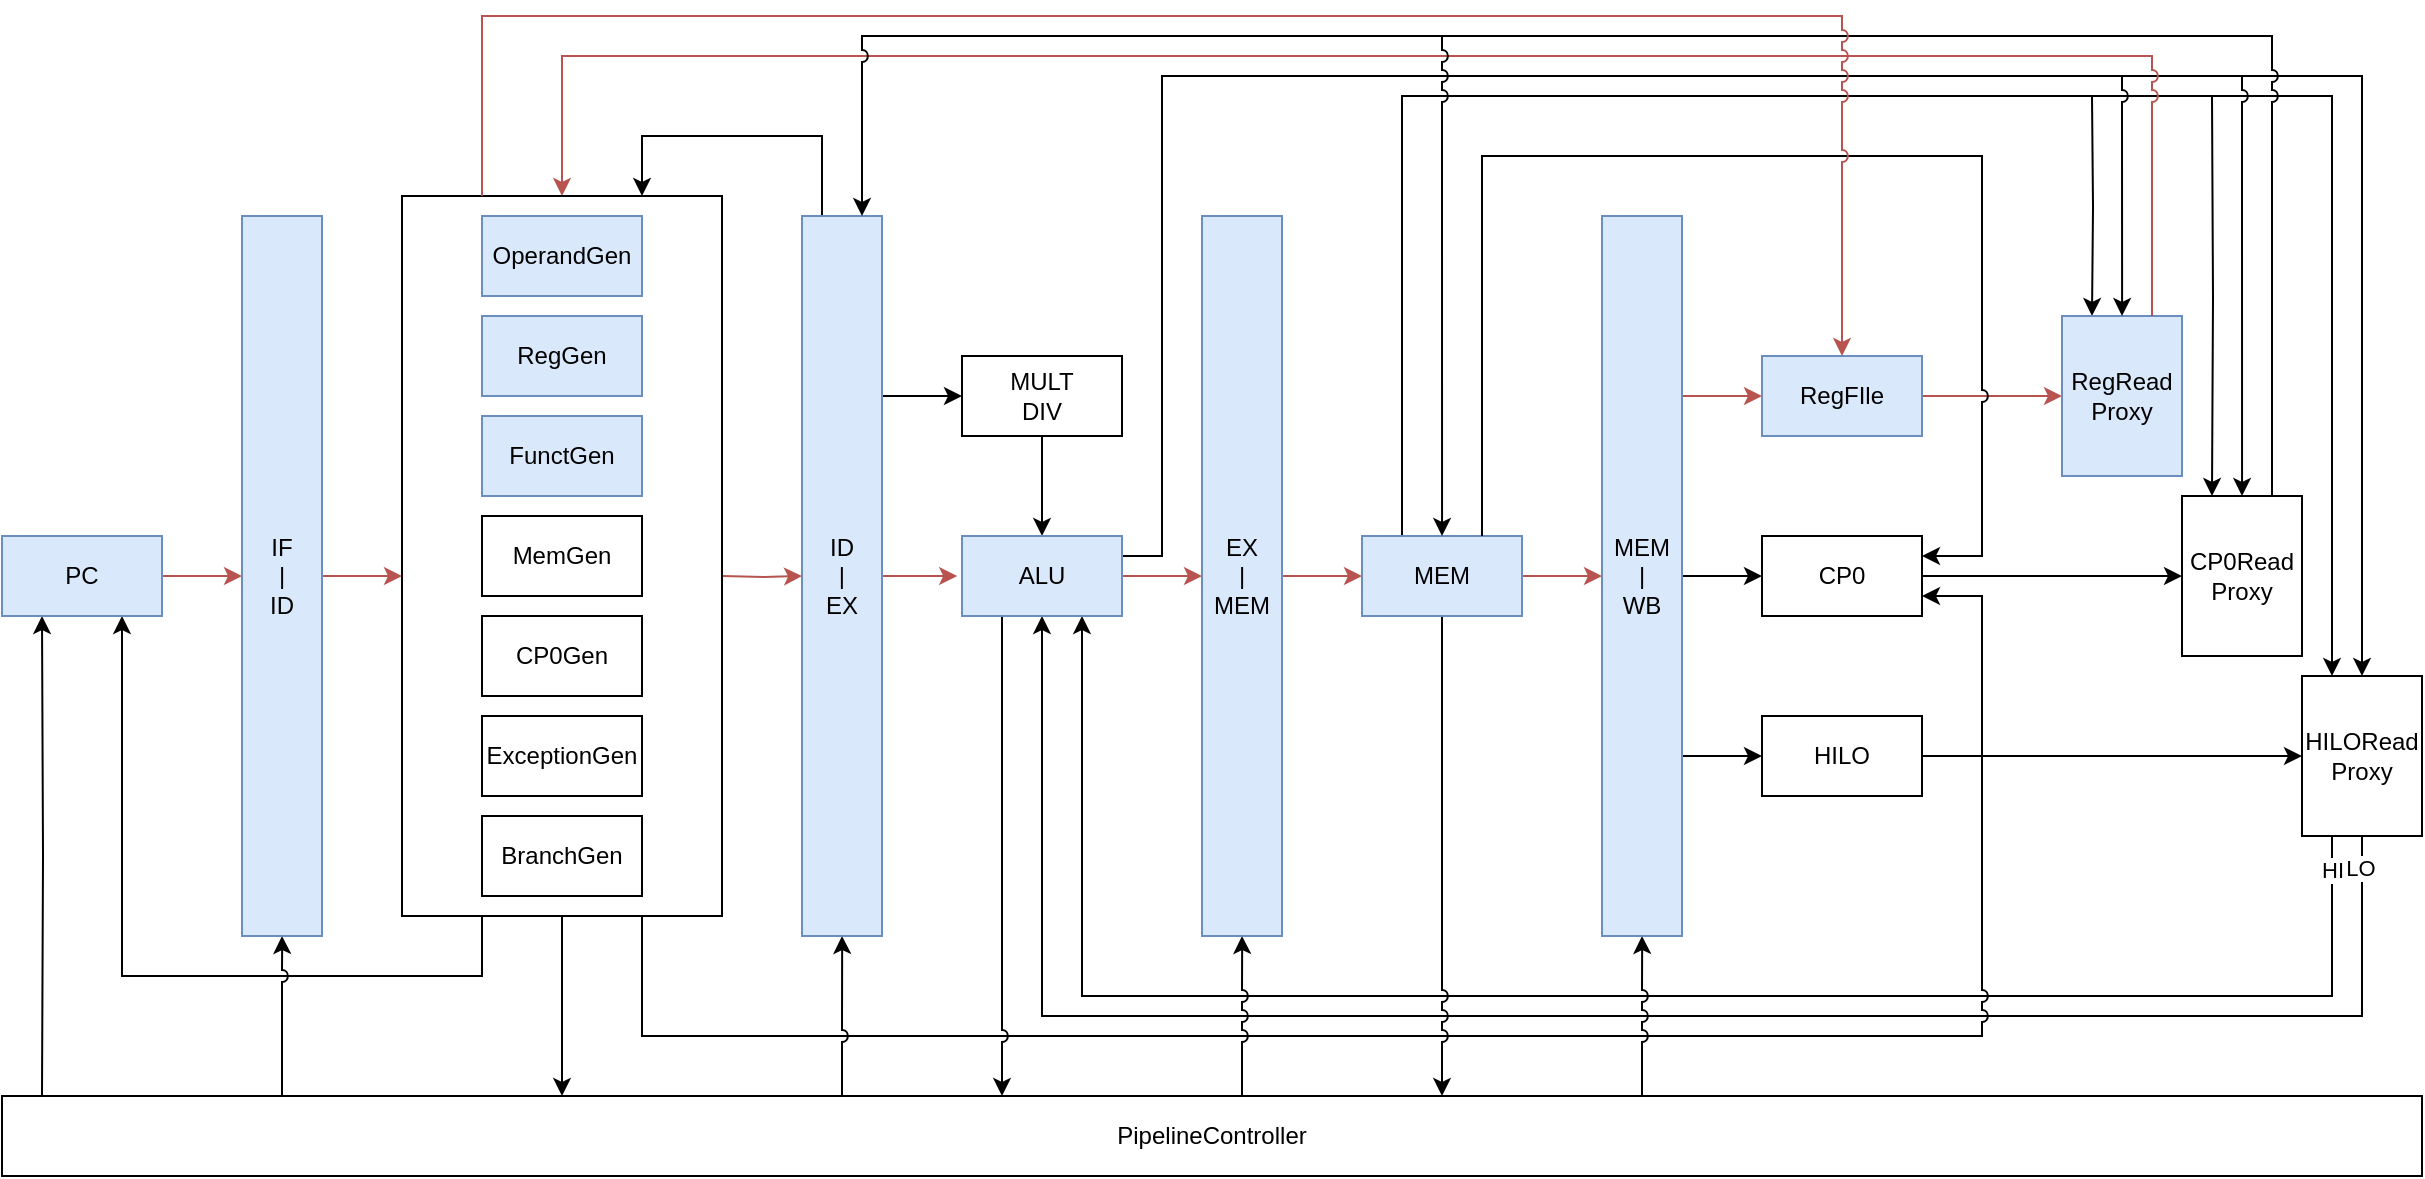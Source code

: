 <mxfile version="14.4.3" type="github">
  <diagram id="Vwi1EXBxK2TPIhp4Lb0i" name="Page-1">
    <mxGraphModel dx="1263" dy="1049" grid="1" gridSize="10" guides="1" tooltips="1" connect="1" arrows="1" fold="1" page="1" pageScale="1" pageWidth="1654" pageHeight="1169" math="0" shadow="0">
      <root>
        <mxCell id="0" />
        <mxCell id="1" parent="0" />
        <mxCell id="ojZRrKEfwaqTqY8flWgd-1" value="" style="endArrow=none;html=1;" parent="1" edge="1">
          <mxGeometry width="50" height="50" relative="1" as="geometry">
            <mxPoint x="1350" y="220" as="sourcePoint" />
            <mxPoint x="1410" y="220" as="targetPoint" />
          </mxGeometry>
        </mxCell>
        <mxCell id="ojZRrKEfwaqTqY8flWgd-2" value="" style="endArrow=none;html=1;" parent="1" edge="1">
          <mxGeometry width="50" height="50" relative="1" as="geometry">
            <mxPoint x="1335" y="230" as="sourcePoint" />
            <mxPoint x="1395" y="230" as="targetPoint" />
          </mxGeometry>
        </mxCell>
        <mxCell id="ojZRrKEfwaqTqY8flWgd-3" value="" style="endArrow=none;html=1;exitX=1;exitY=0.25;exitDx=0;exitDy=0;jumpStyle=arc;rounded=0;" parent="1" source="ojZRrKEfwaqTqY8flWgd-39" edge="1">
          <mxGeometry width="50" height="50" relative="1" as="geometry">
            <mxPoint x="850" y="330" as="sourcePoint" />
            <mxPoint x="1351.333" y="220" as="targetPoint" />
            <Array as="points">
              <mxPoint x="870" y="460" />
              <mxPoint x="870" y="220" />
            </Array>
          </mxGeometry>
        </mxCell>
        <mxCell id="ojZRrKEfwaqTqY8flWgd-4" value="" style="endArrow=none;html=1;exitX=0.25;exitY=0;exitDx=0;exitDy=0;rounded=0;" parent="1" source="ojZRrKEfwaqTqY8flWgd-42" edge="1">
          <mxGeometry width="50" height="50" relative="1" as="geometry">
            <mxPoint x="985" y="450" as="sourcePoint" />
            <mxPoint x="1335" y="230" as="targetPoint" />
            <Array as="points">
              <mxPoint x="990" y="230" />
            </Array>
          </mxGeometry>
        </mxCell>
        <mxCell id="ojZRrKEfwaqTqY8flWgd-5" style="edgeStyle=orthogonalEdgeStyle;rounded=0;orthogonalLoop=1;jettySize=auto;html=1;exitX=0.5;exitY=1;exitDx=0;exitDy=0;entryX=0.5;entryY=1;entryDx=0;entryDy=0;" parent="1" source="ojZRrKEfwaqTqY8flWgd-53" target="ojZRrKEfwaqTqY8flWgd-39" edge="1">
          <mxGeometry relative="1" as="geometry">
            <Array as="points">
              <mxPoint x="1470" y="690" />
              <mxPoint x="810" y="690" />
            </Array>
          </mxGeometry>
        </mxCell>
        <mxCell id="ojZRrKEfwaqTqY8flWgd-6" value="LO" style="edgeLabel;html=1;align=center;verticalAlign=middle;resizable=0;points=[];" parent="ojZRrKEfwaqTqY8flWgd-5" vertex="1" connectable="0">
          <mxGeometry x="-0.967" y="-1" relative="1" as="geometry">
            <mxPoint as="offset" />
          </mxGeometry>
        </mxCell>
        <mxCell id="ojZRrKEfwaqTqY8flWgd-7" style="edgeStyle=orthogonalEdgeStyle;rounded=0;orthogonalLoop=1;jettySize=auto;html=1;exitX=0.25;exitY=1;exitDx=0;exitDy=0;entryX=0.75;entryY=1;entryDx=0;entryDy=0;" parent="1" source="ojZRrKEfwaqTqY8flWgd-53" target="ojZRrKEfwaqTqY8flWgd-39" edge="1">
          <mxGeometry relative="1" as="geometry">
            <Array as="points">
              <mxPoint x="1455" y="680" />
              <mxPoint x="830" y="680" />
            </Array>
          </mxGeometry>
        </mxCell>
        <mxCell id="ojZRrKEfwaqTqY8flWgd-8" value="HI" style="edgeLabel;html=1;align=center;verticalAlign=middle;resizable=0;points=[];" parent="ojZRrKEfwaqTqY8flWgd-7" vertex="1" connectable="0">
          <mxGeometry x="-0.962" relative="1" as="geometry">
            <mxPoint as="offset" />
          </mxGeometry>
        </mxCell>
        <mxCell id="ojZRrKEfwaqTqY8flWgd-9" style="edgeStyle=orthogonalEdgeStyle;rounded=0;orthogonalLoop=1;jettySize=auto;html=1;entryX=0.75;entryY=1;entryDx=0;entryDy=0;" parent="1" source="ojZRrKEfwaqTqY8flWgd-59" target="ojZRrKEfwaqTqY8flWgd-16" edge="1">
          <mxGeometry relative="1" as="geometry">
            <Array as="points">
              <mxPoint x="530" y="670" />
              <mxPoint x="350" y="670" />
            </Array>
            <mxPoint x="510" y="660" as="sourcePoint" />
          </mxGeometry>
        </mxCell>
        <mxCell id="ojZRrKEfwaqTqY8flWgd-10" style="edgeStyle=orthogonalEdgeStyle;rounded=0;orthogonalLoop=1;jettySize=auto;html=1;entryX=1;entryY=0.75;entryDx=0;entryDy=0;jumpStyle=arc;" parent="1" source="ojZRrKEfwaqTqY8flWgd-59" target="ojZRrKEfwaqTqY8flWgd-46" edge="1">
          <mxGeometry relative="1" as="geometry">
            <Array as="points">
              <mxPoint x="610" y="700" />
              <mxPoint x="1280" y="700" />
              <mxPoint x="1280" y="480" />
            </Array>
            <mxPoint x="630" y="680" as="sourcePoint" />
          </mxGeometry>
        </mxCell>
        <mxCell id="ojZRrKEfwaqTqY8flWgd-11" style="edgeStyle=orthogonalEdgeStyle;rounded=0;orthogonalLoop=1;jettySize=auto;html=1;jumpStyle=arc;" parent="1" target="ojZRrKEfwaqTqY8flWgd-53" edge="1">
          <mxGeometry relative="1" as="geometry">
            <Array as="points">
              <mxPoint x="1470" y="220" />
            </Array>
            <mxPoint x="1410" y="220" as="sourcePoint" />
          </mxGeometry>
        </mxCell>
        <mxCell id="ojZRrKEfwaqTqY8flWgd-12" style="edgeStyle=orthogonalEdgeStyle;rounded=0;orthogonalLoop=1;jettySize=auto;html=1;entryX=0.25;entryY=0;entryDx=0;entryDy=0;endFill=1;snapToPoint=0;" parent="1" target="ojZRrKEfwaqTqY8flWgd-53" edge="1">
          <mxGeometry relative="1" as="geometry">
            <Array as="points">
              <mxPoint x="1455" y="230" />
            </Array>
            <mxPoint x="1395" y="230" as="sourcePoint" />
          </mxGeometry>
        </mxCell>
        <mxCell id="ojZRrKEfwaqTqY8flWgd-13" value="PipelineController" style="rounded=0;whiteSpace=wrap;html=1;direction=south;" parent="1" vertex="1">
          <mxGeometry x="290" y="730" width="1210" height="40" as="geometry" />
        </mxCell>
        <mxCell id="ojZRrKEfwaqTqY8flWgd-14" style="edgeStyle=orthogonalEdgeStyle;rounded=0;orthogonalLoop=1;jettySize=auto;html=1;exitX=1;exitY=0.5;exitDx=0;exitDy=0;fillColor=#f8cecc;strokeColor=#b85450;" parent="1" source="ojZRrKEfwaqTqY8flWgd-16" target="ojZRrKEfwaqTqY8flWgd-19" edge="1">
          <mxGeometry relative="1" as="geometry" />
        </mxCell>
        <mxCell id="ojZRrKEfwaqTqY8flWgd-15" style="edgeStyle=orthogonalEdgeStyle;rounded=0;orthogonalLoop=1;jettySize=auto;html=1;entryX=0.25;entryY=1;entryDx=0;entryDy=0;" parent="1" target="ojZRrKEfwaqTqY8flWgd-16" edge="1">
          <mxGeometry relative="1" as="geometry">
            <mxPoint x="310" y="730" as="sourcePoint" />
          </mxGeometry>
        </mxCell>
        <mxCell id="ojZRrKEfwaqTqY8flWgd-16" value="PC" style="rounded=0;whiteSpace=wrap;html=1;fillColor=#dae8fc;strokeColor=#6c8ebf;" parent="1" vertex="1">
          <mxGeometry x="290" y="450" width="80" height="40" as="geometry" />
        </mxCell>
        <mxCell id="ojZRrKEfwaqTqY8flWgd-17" style="edgeStyle=orthogonalEdgeStyle;rounded=0;orthogonalLoop=1;jettySize=auto;html=1;exitX=1;exitY=0.5;exitDx=0;exitDy=0;entryX=0;entryY=0.5;entryDx=0;entryDy=0;fillColor=#f8cecc;strokeColor=#b85450;" parent="1" source="ojZRrKEfwaqTqY8flWgd-19" edge="1">
          <mxGeometry relative="1" as="geometry">
            <mxPoint x="490" y="470" as="targetPoint" />
          </mxGeometry>
        </mxCell>
        <mxCell id="ojZRrKEfwaqTqY8flWgd-18" style="edgeStyle=orthogonalEdgeStyle;rounded=0;orthogonalLoop=1;jettySize=auto;html=1;entryX=0.5;entryY=1;entryDx=0;entryDy=0;jumpStyle=arc;" parent="1" target="ojZRrKEfwaqTqY8flWgd-19" edge="1">
          <mxGeometry relative="1" as="geometry">
            <mxPoint x="430" y="730" as="sourcePoint" />
          </mxGeometry>
        </mxCell>
        <mxCell id="ojZRrKEfwaqTqY8flWgd-19" value="IF&lt;br&gt;|&lt;br&gt;ID" style="rounded=0;whiteSpace=wrap;html=1;fillColor=#dae8fc;strokeColor=#6c8ebf;" parent="1" vertex="1">
          <mxGeometry x="410" y="290" width="40" height="360" as="geometry" />
        </mxCell>
        <mxCell id="ojZRrKEfwaqTqY8flWgd-20" style="edgeStyle=orthogonalEdgeStyle;rounded=0;orthogonalLoop=1;jettySize=auto;html=1;exitX=1;exitY=0.25;exitDx=0;exitDy=0;entryX=0;entryY=0.5;entryDx=0;entryDy=0;" parent="1" source="ojZRrKEfwaqTqY8flWgd-24" target="ojZRrKEfwaqTqY8flWgd-36" edge="1">
          <mxGeometry relative="1" as="geometry" />
        </mxCell>
        <mxCell id="ojZRrKEfwaqTqY8flWgd-21" style="edgeStyle=orthogonalEdgeStyle;rounded=0;orthogonalLoop=1;jettySize=auto;html=1;exitX=1;exitY=0.5;exitDx=0;exitDy=0;entryX=-0.03;entryY=0.482;entryDx=0;entryDy=0;entryPerimeter=0;fillColor=#f8cecc;strokeColor=#b85450;" parent="1" source="ojZRrKEfwaqTqY8flWgd-24" target="ojZRrKEfwaqTqY8flWgd-39" edge="1">
          <mxGeometry relative="1" as="geometry" />
        </mxCell>
        <mxCell id="ojZRrKEfwaqTqY8flWgd-22" style="edgeStyle=orthogonalEdgeStyle;rounded=0;orthogonalLoop=1;jettySize=auto;html=1;entryX=0.5;entryY=1;entryDx=0;entryDy=0;jumpStyle=arc;" parent="1" target="ojZRrKEfwaqTqY8flWgd-24" edge="1">
          <mxGeometry relative="1" as="geometry">
            <mxPoint x="710" y="730" as="sourcePoint" />
          </mxGeometry>
        </mxCell>
        <mxCell id="ojZRrKEfwaqTqY8flWgd-23" style="edgeStyle=orthogonalEdgeStyle;rounded=0;orthogonalLoop=1;jettySize=auto;html=1;exitX=0.25;exitY=0;exitDx=0;exitDy=0;entryX=0.75;entryY=0;entryDx=0;entryDy=0;" parent="1" source="ojZRrKEfwaqTqY8flWgd-24" target="ojZRrKEfwaqTqY8flWgd-59" edge="1">
          <mxGeometry relative="1" as="geometry">
            <Array as="points">
              <mxPoint x="700" y="250" />
              <mxPoint x="610" y="250" />
            </Array>
            <mxPoint x="630" y="250" as="targetPoint" />
          </mxGeometry>
        </mxCell>
        <mxCell id="ojZRrKEfwaqTqY8flWgd-24" value="ID&lt;br&gt;|&lt;br&gt;EX" style="rounded=0;whiteSpace=wrap;html=1;fillColor=#dae8fc;strokeColor=#6c8ebf;" parent="1" vertex="1">
          <mxGeometry x="690" y="290" width="40" height="360" as="geometry" />
        </mxCell>
        <mxCell id="ojZRrKEfwaqTqY8flWgd-25" style="edgeStyle=orthogonalEdgeStyle;rounded=0;orthogonalLoop=1;jettySize=auto;html=1;exitX=1;exitY=0.5;exitDx=0;exitDy=0;entryX=0;entryY=0.5;entryDx=0;entryDy=0;fillColor=#f8cecc;strokeColor=#b85450;" parent="1" source="ojZRrKEfwaqTqY8flWgd-27" target="ojZRrKEfwaqTqY8flWgd-42" edge="1">
          <mxGeometry relative="1" as="geometry" />
        </mxCell>
        <mxCell id="ojZRrKEfwaqTqY8flWgd-26" style="edgeStyle=orthogonalEdgeStyle;rounded=0;orthogonalLoop=1;jettySize=auto;html=1;entryX=0.5;entryY=1;entryDx=0;entryDy=0;jumpStyle=arc;" parent="1" target="ojZRrKEfwaqTqY8flWgd-27" edge="1">
          <mxGeometry relative="1" as="geometry">
            <mxPoint x="910" y="730" as="sourcePoint" />
          </mxGeometry>
        </mxCell>
        <mxCell id="ojZRrKEfwaqTqY8flWgd-27" value="EX&lt;br&gt;|&lt;br&gt;MEM" style="rounded=0;whiteSpace=wrap;html=1;fillColor=#dae8fc;strokeColor=#6c8ebf;" parent="1" vertex="1">
          <mxGeometry x="890" y="290" width="40" height="360" as="geometry" />
        </mxCell>
        <mxCell id="ojZRrKEfwaqTqY8flWgd-28" style="edgeStyle=orthogonalEdgeStyle;rounded=0;orthogonalLoop=1;jettySize=auto;html=1;exitX=1;exitY=0.5;exitDx=0;exitDy=0;entryX=0;entryY=0.5;entryDx=0;entryDy=0;" parent="1" source="ojZRrKEfwaqTqY8flWgd-32" target="ojZRrKEfwaqTqY8flWgd-46" edge="1">
          <mxGeometry relative="1" as="geometry" />
        </mxCell>
        <mxCell id="ojZRrKEfwaqTqY8flWgd-29" style="edgeStyle=orthogonalEdgeStyle;rounded=0;orthogonalLoop=1;jettySize=auto;html=1;exitX=1;exitY=0.25;exitDx=0;exitDy=0;entryX=0;entryY=0.5;entryDx=0;entryDy=0;fillColor=#f8cecc;strokeColor=#b85450;" parent="1" source="ojZRrKEfwaqTqY8flWgd-32" target="ojZRrKEfwaqTqY8flWgd-44" edge="1">
          <mxGeometry relative="1" as="geometry" />
        </mxCell>
        <mxCell id="ojZRrKEfwaqTqY8flWgd-30" style="edgeStyle=orthogonalEdgeStyle;rounded=0;orthogonalLoop=1;jettySize=auto;html=1;exitX=1;exitY=0.75;exitDx=0;exitDy=0;entryX=0;entryY=0.5;entryDx=0;entryDy=0;" parent="1" source="ojZRrKEfwaqTqY8flWgd-32" target="ojZRrKEfwaqTqY8flWgd-48" edge="1">
          <mxGeometry relative="1" as="geometry" />
        </mxCell>
        <mxCell id="ojZRrKEfwaqTqY8flWgd-31" style="edgeStyle=orthogonalEdgeStyle;rounded=0;orthogonalLoop=1;jettySize=auto;html=1;entryX=0.5;entryY=1;entryDx=0;entryDy=0;jumpStyle=arc;" parent="1" target="ojZRrKEfwaqTqY8flWgd-32" edge="1">
          <mxGeometry relative="1" as="geometry">
            <mxPoint x="1110" y="730" as="sourcePoint" />
          </mxGeometry>
        </mxCell>
        <mxCell id="ojZRrKEfwaqTqY8flWgd-32" value="MEM&lt;br&gt;|&lt;br&gt;WB" style="rounded=0;whiteSpace=wrap;html=1;fillColor=#dae8fc;strokeColor=#6c8ebf;" parent="1" vertex="1">
          <mxGeometry x="1090" y="290" width="40" height="360" as="geometry" />
        </mxCell>
        <mxCell id="ojZRrKEfwaqTqY8flWgd-33" style="edgeStyle=orthogonalEdgeStyle;rounded=0;orthogonalLoop=1;jettySize=auto;html=1;exitX=1;exitY=0.5;exitDx=0;exitDy=0;entryX=0;entryY=0.5;entryDx=0;entryDy=0;fillColor=#f8cecc;strokeColor=#b85450;" parent="1" target="ojZRrKEfwaqTqY8flWgd-24" edge="1">
          <mxGeometry relative="1" as="geometry">
            <mxPoint x="650" y="470" as="sourcePoint" />
          </mxGeometry>
        </mxCell>
        <mxCell id="ojZRrKEfwaqTqY8flWgd-34" style="edgeStyle=orthogonalEdgeStyle;rounded=0;orthogonalLoop=1;jettySize=auto;html=1;exitX=0.5;exitY=1;exitDx=0;exitDy=0;" parent="1" source="ojZRrKEfwaqTqY8flWgd-59" edge="1">
          <mxGeometry relative="1" as="geometry">
            <mxPoint x="610" y="670" as="sourcePoint" />
            <mxPoint x="570" y="730" as="targetPoint" />
            <Array as="points">
              <mxPoint x="570" y="730" />
            </Array>
          </mxGeometry>
        </mxCell>
        <mxCell id="ojZRrKEfwaqTqY8flWgd-35" style="edgeStyle=orthogonalEdgeStyle;rounded=0;orthogonalLoop=1;jettySize=auto;html=1;exitX=0.5;exitY=1;exitDx=0;exitDy=0;entryX=0.5;entryY=0;entryDx=0;entryDy=0;" parent="1" source="ojZRrKEfwaqTqY8flWgd-36" target="ojZRrKEfwaqTqY8flWgd-39" edge="1">
          <mxGeometry relative="1" as="geometry" />
        </mxCell>
        <mxCell id="ojZRrKEfwaqTqY8flWgd-36" value="MULT&lt;br&gt;DIV" style="rounded=0;whiteSpace=wrap;html=1;" parent="1" vertex="1">
          <mxGeometry x="770" y="360" width="80" height="40" as="geometry" />
        </mxCell>
        <mxCell id="ojZRrKEfwaqTqY8flWgd-37" style="edgeStyle=orthogonalEdgeStyle;rounded=0;orthogonalLoop=1;jettySize=auto;html=1;exitX=1;exitY=0.5;exitDx=0;exitDy=0;entryX=0;entryY=0.5;entryDx=0;entryDy=0;fillColor=#f8cecc;strokeColor=#b85450;" parent="1" source="ojZRrKEfwaqTqY8flWgd-39" target="ojZRrKEfwaqTqY8flWgd-27" edge="1">
          <mxGeometry relative="1" as="geometry" />
        </mxCell>
        <mxCell id="ojZRrKEfwaqTqY8flWgd-38" style="edgeStyle=orthogonalEdgeStyle;rounded=0;orthogonalLoop=1;jettySize=auto;html=1;exitX=0.25;exitY=1;exitDx=0;exitDy=0;jumpStyle=arc;" parent="1" source="ojZRrKEfwaqTqY8flWgd-39" edge="1">
          <mxGeometry relative="1" as="geometry">
            <mxPoint x="790" y="730" as="targetPoint" />
          </mxGeometry>
        </mxCell>
        <mxCell id="ojZRrKEfwaqTqY8flWgd-39" value="ALU" style="rounded=0;whiteSpace=wrap;html=1;fillColor=#dae8fc;strokeColor=#6c8ebf;" parent="1" vertex="1">
          <mxGeometry x="770" y="450" width="80" height="40" as="geometry" />
        </mxCell>
        <mxCell id="ojZRrKEfwaqTqY8flWgd-40" style="edgeStyle=orthogonalEdgeStyle;rounded=0;orthogonalLoop=1;jettySize=auto;html=1;exitX=1;exitY=0.5;exitDx=0;exitDy=0;entryX=0;entryY=0.5;entryDx=0;entryDy=0;fillColor=#f8cecc;strokeColor=#b85450;" parent="1" source="ojZRrKEfwaqTqY8flWgd-42" target="ojZRrKEfwaqTqY8flWgd-32" edge="1">
          <mxGeometry relative="1" as="geometry" />
        </mxCell>
        <mxCell id="ojZRrKEfwaqTqY8flWgd-41" style="edgeStyle=orthogonalEdgeStyle;rounded=0;orthogonalLoop=1;jettySize=auto;html=1;exitX=0.5;exitY=1;exitDx=0;exitDy=0;jumpStyle=arc;" parent="1" source="ojZRrKEfwaqTqY8flWgd-42" edge="1">
          <mxGeometry relative="1" as="geometry">
            <mxPoint x="1010" y="730" as="targetPoint" />
          </mxGeometry>
        </mxCell>
        <mxCell id="ojZRrKEfwaqTqY8flWgd-42" value="MEM" style="rounded=0;whiteSpace=wrap;html=1;fillColor=#dae8fc;strokeColor=#6c8ebf;" parent="1" vertex="1">
          <mxGeometry x="970" y="450" width="80" height="40" as="geometry" />
        </mxCell>
        <mxCell id="ojZRrKEfwaqTqY8flWgd-43" style="edgeStyle=orthogonalEdgeStyle;rounded=0;orthogonalLoop=1;jettySize=auto;html=1;exitX=1;exitY=0.5;exitDx=0;exitDy=0;entryX=0;entryY=0.5;entryDx=0;entryDy=0;fillColor=#f8cecc;strokeColor=#b85450;" parent="1" source="ojZRrKEfwaqTqY8flWgd-44" target="ojZRrKEfwaqTqY8flWgd-50" edge="1">
          <mxGeometry relative="1" as="geometry" />
        </mxCell>
        <mxCell id="ojZRrKEfwaqTqY8flWgd-44" value="RegFIle" style="rounded=0;whiteSpace=wrap;html=1;fillColor=#dae8fc;strokeColor=#6c8ebf;" parent="1" vertex="1">
          <mxGeometry x="1170" y="360" width="80" height="40" as="geometry" />
        </mxCell>
        <mxCell id="ojZRrKEfwaqTqY8flWgd-45" style="edgeStyle=orthogonalEdgeStyle;rounded=0;orthogonalLoop=1;jettySize=auto;html=1;exitX=1;exitY=0.5;exitDx=0;exitDy=0;entryX=0;entryY=0.5;entryDx=0;entryDy=0;" parent="1" source="ojZRrKEfwaqTqY8flWgd-46" target="ojZRrKEfwaqTqY8flWgd-52" edge="1">
          <mxGeometry relative="1" as="geometry" />
        </mxCell>
        <mxCell id="ojZRrKEfwaqTqY8flWgd-46" value="CP0" style="rounded=0;whiteSpace=wrap;html=1;" parent="1" vertex="1">
          <mxGeometry x="1170" y="450" width="80" height="40" as="geometry" />
        </mxCell>
        <mxCell id="ojZRrKEfwaqTqY8flWgd-47" style="edgeStyle=orthogonalEdgeStyle;rounded=0;orthogonalLoop=1;jettySize=auto;html=1;exitX=1;exitY=0.5;exitDx=0;exitDy=0;entryX=0;entryY=0.5;entryDx=0;entryDy=0;" parent="1" source="ojZRrKEfwaqTqY8flWgd-48" target="ojZRrKEfwaqTqY8flWgd-53" edge="1">
          <mxGeometry relative="1" as="geometry" />
        </mxCell>
        <mxCell id="ojZRrKEfwaqTqY8flWgd-48" value="HILO" style="rounded=0;whiteSpace=wrap;html=1;" parent="1" vertex="1">
          <mxGeometry x="1170" y="540" width="80" height="40" as="geometry" />
        </mxCell>
        <mxCell id="ojZRrKEfwaqTqY8flWgd-49" style="edgeStyle=orthogonalEdgeStyle;rounded=0;orthogonalLoop=1;jettySize=auto;html=1;exitX=0.25;exitY=0;exitDx=0;exitDy=0;entryX=0.25;entryY=0;entryDx=0;entryDy=0;" parent="1" target="ojZRrKEfwaqTqY8flWgd-50" edge="1">
          <mxGeometry relative="1" as="geometry">
            <mxPoint x="1335" y="230" as="sourcePoint" />
          </mxGeometry>
        </mxCell>
        <mxCell id="ojZRrKEfwaqTqY8flWgd-50" value="RegRead&lt;br&gt;Proxy" style="rounded=0;whiteSpace=wrap;html=1;fillColor=#dae8fc;strokeColor=#6c8ebf;" parent="1" vertex="1">
          <mxGeometry x="1320" y="340" width="60" height="80" as="geometry" />
        </mxCell>
        <mxCell id="ojZRrKEfwaqTqY8flWgd-51" style="edgeStyle=orthogonalEdgeStyle;rounded=0;orthogonalLoop=1;jettySize=auto;html=1;exitX=0.25;exitY=0;exitDx=0;exitDy=0;entryX=0.25;entryY=0;entryDx=0;entryDy=0;" parent="1" target="ojZRrKEfwaqTqY8flWgd-52" edge="1">
          <mxGeometry relative="1" as="geometry">
            <mxPoint x="1395" y="230" as="sourcePoint" />
          </mxGeometry>
        </mxCell>
        <mxCell id="ojZRrKEfwaqTqY8flWgd-52" value="CP0Read&lt;br&gt;Proxy" style="rounded=0;whiteSpace=wrap;html=1;" parent="1" vertex="1">
          <mxGeometry x="1380" y="430" width="60" height="80" as="geometry" />
        </mxCell>
        <mxCell id="ojZRrKEfwaqTqY8flWgd-53" value="HILORead&lt;br&gt;Proxy" style="rounded=0;whiteSpace=wrap;html=1;" parent="1" vertex="1">
          <mxGeometry x="1440" y="520" width="60" height="80" as="geometry" />
        </mxCell>
        <mxCell id="ojZRrKEfwaqTqY8flWgd-54" style="edgeStyle=orthogonalEdgeStyle;rounded=0;orthogonalLoop=1;jettySize=auto;html=1;exitX=0.5;exitY=0;exitDx=0;exitDy=0;entryX=0.5;entryY=0;entryDx=0;entryDy=0;jumpStyle=arc;" parent="1" target="ojZRrKEfwaqTqY8flWgd-50" edge="1">
          <mxGeometry relative="1" as="geometry">
            <mxPoint x="1350" y="220" as="sourcePoint" />
          </mxGeometry>
        </mxCell>
        <mxCell id="ojZRrKEfwaqTqY8flWgd-55" style="edgeStyle=orthogonalEdgeStyle;rounded=0;orthogonalLoop=1;jettySize=auto;html=1;exitX=0.5;exitY=0;exitDx=0;exitDy=0;entryX=0.5;entryY=0;entryDx=0;entryDy=0;jumpStyle=arc;" parent="1" target="ojZRrKEfwaqTqY8flWgd-52" edge="1">
          <mxGeometry relative="1" as="geometry">
            <mxPoint x="1410" y="220" as="sourcePoint" />
          </mxGeometry>
        </mxCell>
        <mxCell id="ojZRrKEfwaqTqY8flWgd-56" style="edgeStyle=orthogonalEdgeStyle;rounded=0;orthogonalLoop=1;jettySize=auto;html=1;exitX=0.75;exitY=0;exitDx=0;exitDy=0;jumpStyle=arc;entryX=0.5;entryY=0;entryDx=0;entryDy=0;fillColor=#f8cecc;strokeColor=#b85450;" parent="1" source="ojZRrKEfwaqTqY8flWgd-50" target="ojZRrKEfwaqTqY8flWgd-59" edge="1">
          <mxGeometry relative="1" as="geometry">
            <Array as="points">
              <mxPoint x="1365" y="210" />
              <mxPoint x="570" y="210" />
            </Array>
            <mxPoint x="610" y="210" as="targetPoint" />
          </mxGeometry>
        </mxCell>
        <mxCell id="ojZRrKEfwaqTqY8flWgd-57" style="edgeStyle=orthogonalEdgeStyle;rounded=0;orthogonalLoop=1;jettySize=auto;html=1;entryX=0.75;entryY=0;entryDx=0;entryDy=0;jumpStyle=arc;" parent="1" target="ojZRrKEfwaqTqY8flWgd-24" edge="1">
          <mxGeometry relative="1" as="geometry">
            <Array as="points">
              <mxPoint x="720" y="200" />
            </Array>
            <mxPoint x="1010" y="200" as="sourcePoint" />
          </mxGeometry>
        </mxCell>
        <mxCell id="ojZRrKEfwaqTqY8flWgd-58" style="edgeStyle=orthogonalEdgeStyle;rounded=0;orthogonalLoop=1;jettySize=auto;html=1;entryX=0.5;entryY=0;entryDx=0;entryDy=0;jumpStyle=arc;" parent="1" target="ojZRrKEfwaqTqY8flWgd-42" edge="1">
          <mxGeometry relative="1" as="geometry">
            <mxPoint x="1010" y="200" as="sourcePoint" />
          </mxGeometry>
        </mxCell>
        <mxCell id="ojZRrKEfwaqTqY8flWgd-59" value="&lt;blockquote style=&quot;margin: 0 0 0 40px ; border: none ; padding: 0px&quot;&gt;&lt;/blockquote&gt;" style="rounded=0;whiteSpace=wrap;html=1;align=left;" parent="1" vertex="1">
          <mxGeometry x="490" y="280" width="160" height="360" as="geometry" />
        </mxCell>
        <mxCell id="ojZRrKEfwaqTqY8flWgd-60" value="OperandGen" style="rounded=0;whiteSpace=wrap;html=1;fillColor=#dae8fc;strokeColor=#6c8ebf;" parent="1" vertex="1">
          <mxGeometry x="530" y="290" width="80" height="40" as="geometry" />
        </mxCell>
        <mxCell id="ojZRrKEfwaqTqY8flWgd-61" value="CP0Gen" style="rounded=0;whiteSpace=wrap;html=1;" parent="1" vertex="1">
          <mxGeometry x="530" y="490" width="80" height="40" as="geometry" />
        </mxCell>
        <mxCell id="ojZRrKEfwaqTqY8flWgd-62" value="ExceptionGen" style="rounded=0;whiteSpace=wrap;html=1;" parent="1" vertex="1">
          <mxGeometry x="530" y="540" width="80" height="40" as="geometry" />
        </mxCell>
        <mxCell id="ojZRrKEfwaqTqY8flWgd-63" value="FunctGen" style="rounded=0;whiteSpace=wrap;html=1;fillColor=#dae8fc;strokeColor=#6c8ebf;" parent="1" vertex="1">
          <mxGeometry x="530" y="390" width="80" height="40" as="geometry" />
        </mxCell>
        <mxCell id="ojZRrKEfwaqTqY8flWgd-64" value="MemGen" style="rounded=0;whiteSpace=wrap;html=1;" parent="1" vertex="1">
          <mxGeometry x="530" y="440" width="80" height="40" as="geometry" />
        </mxCell>
        <mxCell id="ojZRrKEfwaqTqY8flWgd-65" value="BranchGen" style="rounded=0;whiteSpace=wrap;html=1;" parent="1" vertex="1">
          <mxGeometry x="530" y="590" width="80" height="40" as="geometry" />
        </mxCell>
        <mxCell id="ojZRrKEfwaqTqY8flWgd-66" value="RegGen" style="rounded=0;whiteSpace=wrap;html=1;fillColor=#dae8fc;strokeColor=#6c8ebf;" parent="1" vertex="1">
          <mxGeometry x="530" y="340" width="80" height="40" as="geometry" />
        </mxCell>
        <mxCell id="ojZRrKEfwaqTqY8flWgd-67" style="edgeStyle=orthogonalEdgeStyle;rounded=0;orthogonalLoop=1;jettySize=auto;html=1;exitX=0.5;exitY=1;exitDx=0;exitDy=0;" parent="1" source="ojZRrKEfwaqTqY8flWgd-59" target="ojZRrKEfwaqTqY8flWgd-59" edge="1">
          <mxGeometry x="490" y="280" as="geometry" />
        </mxCell>
        <mxCell id="ojZRrKEfwaqTqY8flWgd-68" value="" style="endArrow=none;html=1;entryX=0.75;entryY=0;entryDx=0;entryDy=0;rounded=0;jumpStyle=arc;" parent="1" target="ojZRrKEfwaqTqY8flWgd-52" edge="1">
          <mxGeometry width="50" height="50" relative="1" as="geometry">
            <mxPoint x="1010" y="200" as="sourcePoint" />
            <mxPoint x="1230" y="420" as="targetPoint" />
            <Array as="points">
              <mxPoint x="1425" y="200" />
            </Array>
          </mxGeometry>
        </mxCell>
        <mxCell id="ojZRrKEfwaqTqY8flWgd-70" style="edgeStyle=orthogonalEdgeStyle;rounded=0;orthogonalLoop=1;jettySize=auto;html=1;exitX=0.75;exitY=0;exitDx=0;exitDy=0;entryX=1;entryY=0.25;entryDx=0;entryDy=0;jumpStyle=arc;" parent="1" source="ojZRrKEfwaqTqY8flWgd-42" target="ojZRrKEfwaqTqY8flWgd-46" edge="1">
          <mxGeometry relative="1" as="geometry">
            <Array as="points">
              <mxPoint x="1030" y="260" />
              <mxPoint x="1280" y="260" />
              <mxPoint x="1280" y="460" />
            </Array>
          </mxGeometry>
        </mxCell>
        <mxCell id="ojZRrKEfwaqTqY8flWgd-71" style="edgeStyle=orthogonalEdgeStyle;rounded=0;jumpStyle=arc;orthogonalLoop=1;jettySize=auto;html=1;entryX=0.5;entryY=0;entryDx=0;entryDy=0;endFill=1;fillColor=#f8cecc;strokeColor=#b85450;exitX=0.25;exitY=0;exitDx=0;exitDy=0;" parent="1" target="ojZRrKEfwaqTqY8flWgd-44" edge="1" source="ojZRrKEfwaqTqY8flWgd-59">
          <mxGeometry relative="1" as="geometry">
            <mxPoint x="540" y="280" as="sourcePoint" />
            <Array as="points">
              <mxPoint x="530" y="190" />
              <mxPoint x="1210" y="190" />
            </Array>
          </mxGeometry>
        </mxCell>
      </root>
    </mxGraphModel>
  </diagram>
</mxfile>
